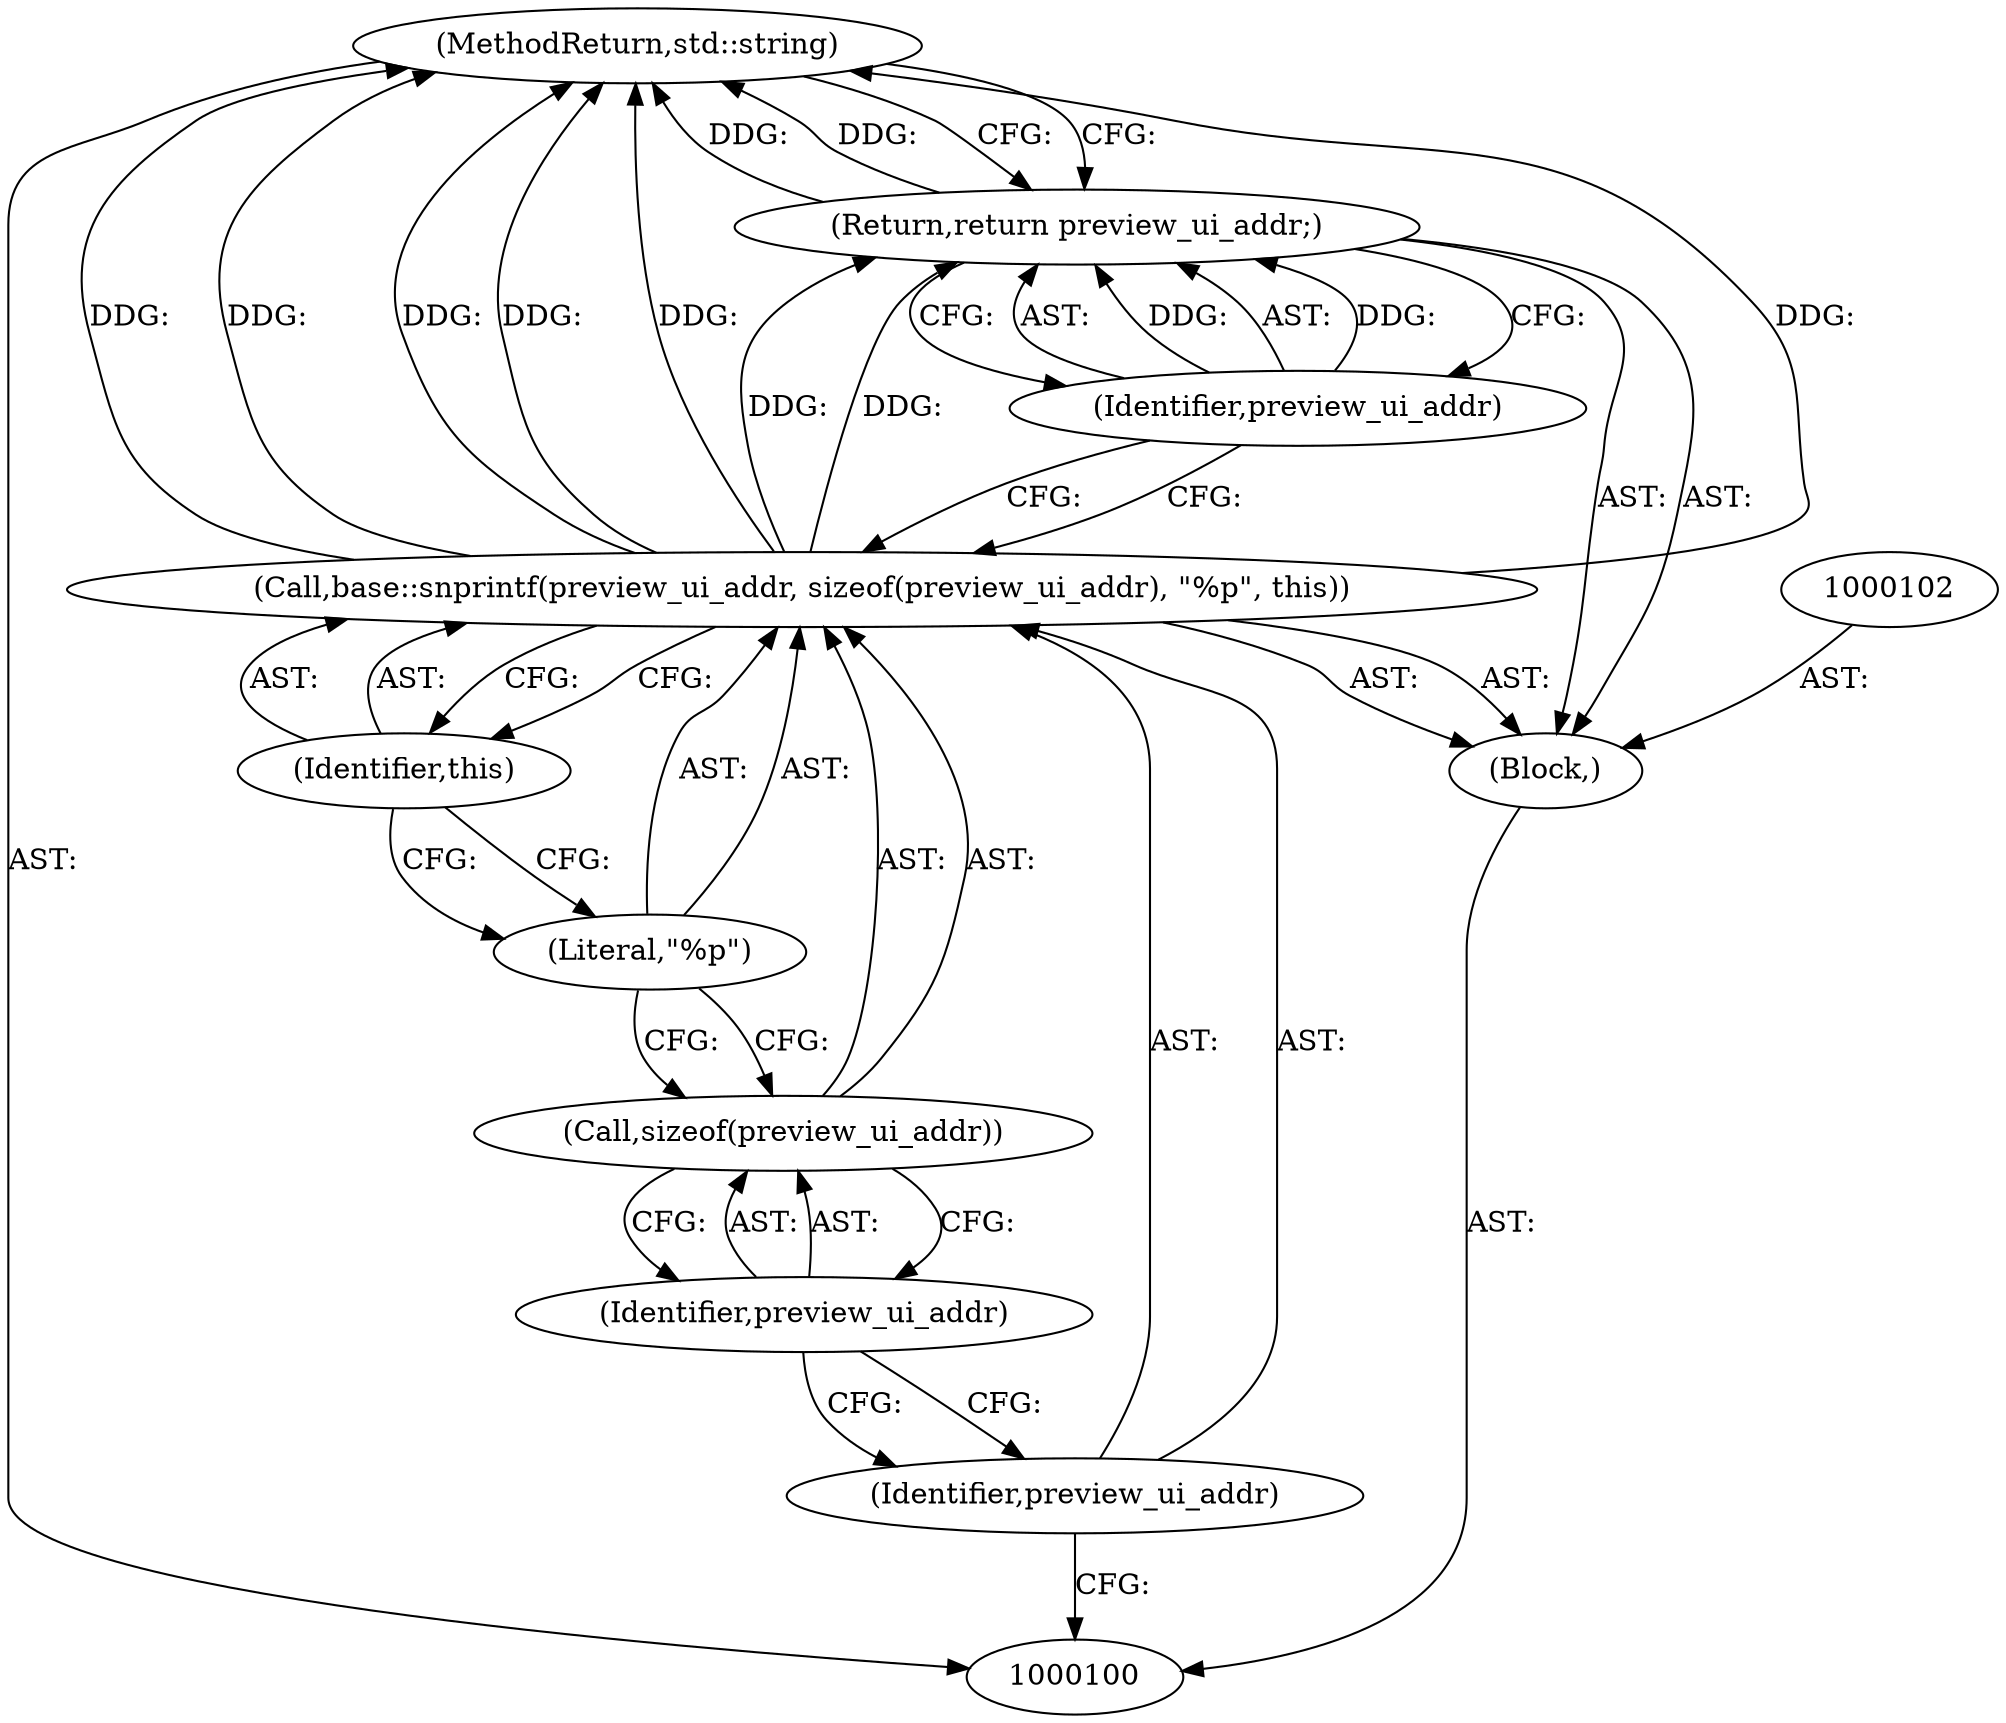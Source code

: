 digraph "1_Chrome_116d0963cadfbf55ef2ec3d13781987c4d80517a_15" {
"1000111" [label="(MethodReturn,std::string)"];
"1000101" [label="(Block,)"];
"1000104" [label="(Identifier,preview_ui_addr)"];
"1000103" [label="(Call,base::snprintf(preview_ui_addr, sizeof(preview_ui_addr), \"%p\", this))"];
"1000105" [label="(Call,sizeof(preview_ui_addr))"];
"1000106" [label="(Identifier,preview_ui_addr)"];
"1000107" [label="(Literal,\"%p\")"];
"1000108" [label="(Identifier,this)"];
"1000109" [label="(Return,return preview_ui_addr;)"];
"1000110" [label="(Identifier,preview_ui_addr)"];
"1000111" -> "1000100"  [label="AST: "];
"1000111" -> "1000109"  [label="CFG: "];
"1000103" -> "1000111"  [label="DDG: "];
"1000103" -> "1000111"  [label="DDG: "];
"1000103" -> "1000111"  [label="DDG: "];
"1000109" -> "1000111"  [label="DDG: "];
"1000101" -> "1000100"  [label="AST: "];
"1000102" -> "1000101"  [label="AST: "];
"1000103" -> "1000101"  [label="AST: "];
"1000109" -> "1000101"  [label="AST: "];
"1000104" -> "1000103"  [label="AST: "];
"1000104" -> "1000100"  [label="CFG: "];
"1000106" -> "1000104"  [label="CFG: "];
"1000103" -> "1000101"  [label="AST: "];
"1000103" -> "1000108"  [label="CFG: "];
"1000104" -> "1000103"  [label="AST: "];
"1000105" -> "1000103"  [label="AST: "];
"1000107" -> "1000103"  [label="AST: "];
"1000108" -> "1000103"  [label="AST: "];
"1000110" -> "1000103"  [label="CFG: "];
"1000103" -> "1000111"  [label="DDG: "];
"1000103" -> "1000111"  [label="DDG: "];
"1000103" -> "1000111"  [label="DDG: "];
"1000103" -> "1000109"  [label="DDG: "];
"1000105" -> "1000103"  [label="AST: "];
"1000105" -> "1000106"  [label="CFG: "];
"1000106" -> "1000105"  [label="AST: "];
"1000107" -> "1000105"  [label="CFG: "];
"1000106" -> "1000105"  [label="AST: "];
"1000106" -> "1000104"  [label="CFG: "];
"1000105" -> "1000106"  [label="CFG: "];
"1000107" -> "1000103"  [label="AST: "];
"1000107" -> "1000105"  [label="CFG: "];
"1000108" -> "1000107"  [label="CFG: "];
"1000108" -> "1000103"  [label="AST: "];
"1000108" -> "1000107"  [label="CFG: "];
"1000103" -> "1000108"  [label="CFG: "];
"1000109" -> "1000101"  [label="AST: "];
"1000109" -> "1000110"  [label="CFG: "];
"1000110" -> "1000109"  [label="AST: "];
"1000111" -> "1000109"  [label="CFG: "];
"1000109" -> "1000111"  [label="DDG: "];
"1000110" -> "1000109"  [label="DDG: "];
"1000103" -> "1000109"  [label="DDG: "];
"1000110" -> "1000109"  [label="AST: "];
"1000110" -> "1000103"  [label="CFG: "];
"1000109" -> "1000110"  [label="CFG: "];
"1000110" -> "1000109"  [label="DDG: "];
}
